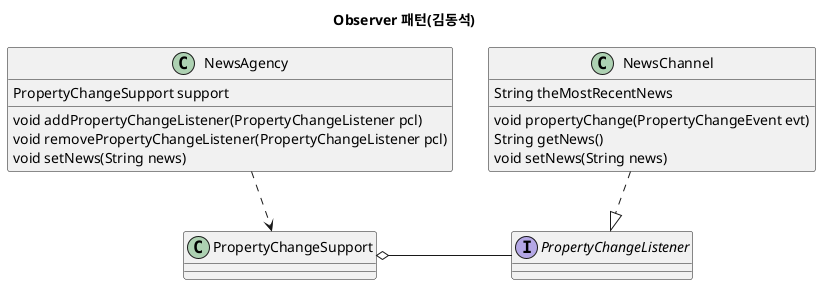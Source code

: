 @startuml Observer 패턴(김동석)

title Observer 패턴(김동석)

interface PropertyChangeListener

class NewsAgency {
    PropertyChangeSupport support
    void addPropertyChangeListener(PropertyChangeListener pcl)
    void removePropertyChangeListener(PropertyChangeListener pcl)
    void setNews(String news)
}

class NewsChannel {
    String theMostRecentNews
    void propertyChange(PropertyChangeEvent evt)
    String getNews()
    void setNews(String news)
}

NewsAgency ..> PropertyChangeSupport
NewsChannel ..|> PropertyChangeListener
PropertyChangeSupport o- PropertyChangeListener

@enduml
